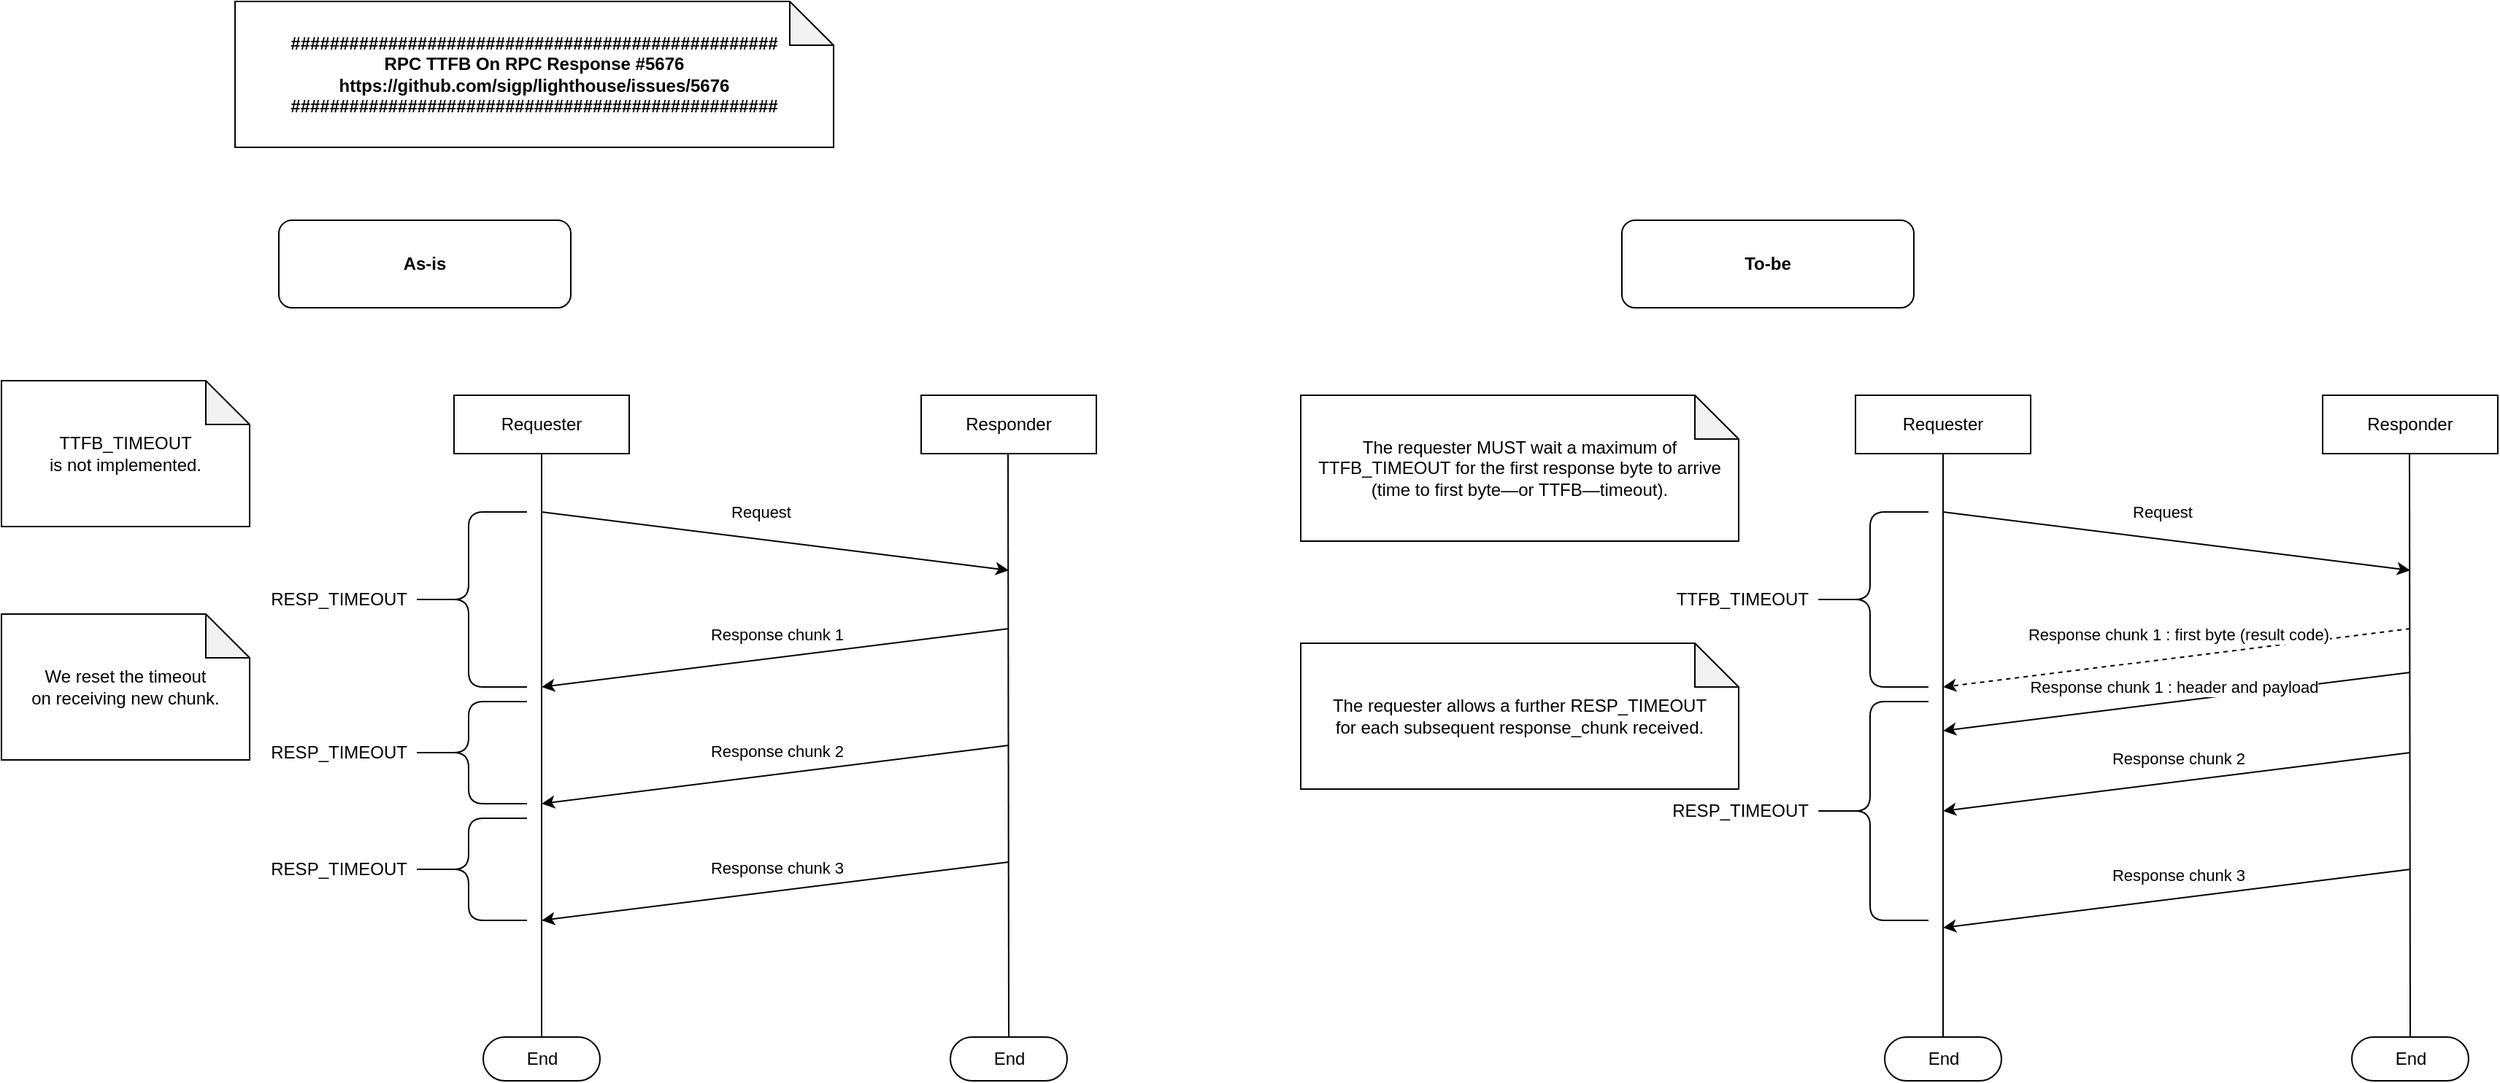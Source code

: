 <mxfile>
    <diagram id="T8pmpTCMuDaPm9wjzUCa" name="Page-1">
        <mxGraphModel dx="2569" dy="1401" grid="1" gridSize="10" guides="1" tooltips="1" connect="1" arrows="1" fold="1" page="0" pageScale="1" pageWidth="827" pageHeight="1169" background="none" math="0" shadow="0">
            <root>
                <mxCell id="0"/>
                <mxCell id="1" parent="0"/>
                <mxCell id="11" value="##################################################&lt;br&gt;RPC TTFB On RPC Response #5676&lt;br&gt;https://github.com/sigp/lighthouse/issues/5676&lt;br&gt;##################################################" style="shape=note;whiteSpace=wrap;html=1;backgroundOutline=1;darkOpacity=0.05;fontStyle=1" parent="1" vertex="1">
                    <mxGeometry x="10" y="10" width="410" height="100" as="geometry"/>
                </mxCell>
                <mxCell id="145" value="As-is" style="rounded=1;whiteSpace=wrap;html=1;fontStyle=1" parent="1" vertex="1">
                    <mxGeometry x="40" y="160" width="200" height="60" as="geometry"/>
                </mxCell>
                <mxCell id="146" value="To-be" style="rounded=1;whiteSpace=wrap;html=1;fontStyle=1" parent="1" vertex="1">
                    <mxGeometry x="960" y="160" width="200" height="60" as="geometry"/>
                </mxCell>
                <mxCell id="147" value="Requester" style="rounded=0;whiteSpace=wrap;html=1;fontStyle=0" vertex="1" parent="1">
                    <mxGeometry x="160" y="280" width="120" height="40" as="geometry"/>
                </mxCell>
                <mxCell id="148" value="Responder" style="rounded=0;whiteSpace=wrap;html=1;fontStyle=0" vertex="1" parent="1">
                    <mxGeometry x="480" y="280" width="120" height="40" as="geometry"/>
                </mxCell>
                <mxCell id="149" value="" style="endArrow=none;html=1;entryX=0.5;entryY=1;entryDx=0;entryDy=0;" edge="1" parent="1" target="147">
                    <mxGeometry width="50" height="50" relative="1" as="geometry">
                        <mxPoint x="220" y="720" as="sourcePoint"/>
                        <mxPoint x="270" y="430" as="targetPoint"/>
                    </mxGeometry>
                </mxCell>
                <mxCell id="150" value="" style="endArrow=none;html=1;entryX=0.5;entryY=1;entryDx=0;entryDy=0;" edge="1" parent="1">
                    <mxGeometry width="50" height="50" relative="1" as="geometry">
                        <mxPoint x="540" y="720" as="sourcePoint"/>
                        <mxPoint x="539.5" y="320" as="targetPoint"/>
                    </mxGeometry>
                </mxCell>
                <mxCell id="151" value="" style="endArrow=classic;html=1;" edge="1" parent="1">
                    <mxGeometry width="50" height="50" relative="1" as="geometry">
                        <mxPoint x="220" y="360" as="sourcePoint"/>
                        <mxPoint x="540" y="400" as="targetPoint"/>
                    </mxGeometry>
                </mxCell>
                <mxCell id="152" value="Request" style="edgeLabel;html=1;align=center;verticalAlign=middle;resizable=0;points=[];" vertex="1" connectable="0" parent="151">
                    <mxGeometry x="-0.158" y="2" relative="1" as="geometry">
                        <mxPoint x="15" y="-15" as="offset"/>
                    </mxGeometry>
                </mxCell>
                <mxCell id="153" value="" style="endArrow=classic;html=1;" edge="1" parent="1">
                    <mxGeometry width="50" height="50" relative="1" as="geometry">
                        <mxPoint x="540" y="440" as="sourcePoint"/>
                        <mxPoint x="220" y="480" as="targetPoint"/>
                    </mxGeometry>
                </mxCell>
                <mxCell id="154" value="Response chunk 1" style="edgeLabel;html=1;align=center;verticalAlign=middle;resizable=0;points=[];" vertex="1" connectable="0" parent="153">
                    <mxGeometry x="-0.158" y="2" relative="1" as="geometry">
                        <mxPoint x="-25" y="-15" as="offset"/>
                    </mxGeometry>
                </mxCell>
                <mxCell id="155" value="" style="endArrow=classic;html=1;" edge="1" parent="1">
                    <mxGeometry width="50" height="50" relative="1" as="geometry">
                        <mxPoint x="540" y="520" as="sourcePoint"/>
                        <mxPoint x="220" y="560" as="targetPoint"/>
                    </mxGeometry>
                </mxCell>
                <mxCell id="156" value="Response chunk 2" style="edgeLabel;html=1;align=center;verticalAlign=middle;resizable=0;points=[];" vertex="1" connectable="0" parent="155">
                    <mxGeometry x="-0.158" y="2" relative="1" as="geometry">
                        <mxPoint x="-25" y="-15" as="offset"/>
                    </mxGeometry>
                </mxCell>
                <mxCell id="157" value="" style="endArrow=classic;html=1;" edge="1" parent="1">
                    <mxGeometry width="50" height="50" relative="1" as="geometry">
                        <mxPoint x="540" y="600" as="sourcePoint"/>
                        <mxPoint x="220" y="640" as="targetPoint"/>
                    </mxGeometry>
                </mxCell>
                <mxCell id="158" value="Response chunk 3" style="edgeLabel;html=1;align=center;verticalAlign=middle;resizable=0;points=[];" vertex="1" connectable="0" parent="157">
                    <mxGeometry x="-0.158" y="2" relative="1" as="geometry">
                        <mxPoint x="-25" y="-15" as="offset"/>
                    </mxGeometry>
                </mxCell>
                <mxCell id="166" value="RESP_TIMEOUT" style="shape=curlyBracket;whiteSpace=wrap;html=1;rounded=1;labelPosition=left;verticalLabelPosition=middle;align=right;verticalAlign=middle;" vertex="1" parent="1">
                    <mxGeometry x="130" y="490" width="80" height="70" as="geometry"/>
                </mxCell>
                <mxCell id="167" value="RESP_TIMEOUT" style="shape=curlyBracket;whiteSpace=wrap;html=1;rounded=1;labelPosition=left;verticalLabelPosition=middle;align=right;verticalAlign=middle;" vertex="1" parent="1">
                    <mxGeometry x="130" y="360" width="80" height="120" as="geometry"/>
                </mxCell>
                <mxCell id="168" value="RESP_TIMEOUT" style="shape=curlyBracket;whiteSpace=wrap;html=1;rounded=1;labelPosition=left;verticalLabelPosition=middle;align=right;verticalAlign=middle;" vertex="1" parent="1">
                    <mxGeometry x="130" y="570" width="80" height="70" as="geometry"/>
                </mxCell>
                <mxCell id="170" value="We reset the timeout &lt;br&gt;on receiving new chunk." style="shape=note;whiteSpace=wrap;html=1;backgroundOutline=1;darkOpacity=0.05;" vertex="1" parent="1">
                    <mxGeometry x="-150" y="430" width="170" height="100" as="geometry"/>
                </mxCell>
                <mxCell id="172" value="TTFB_TIMEOUT&lt;br&gt;is not implemented." style="shape=note;whiteSpace=wrap;html=1;backgroundOutline=1;darkOpacity=0.05;" vertex="1" parent="1">
                    <mxGeometry x="-150" y="270" width="170" height="100" as="geometry"/>
                </mxCell>
                <mxCell id="173" value="Requester" style="rounded=0;whiteSpace=wrap;html=1;fontStyle=0" vertex="1" parent="1">
                    <mxGeometry x="1120" y="280" width="120" height="40" as="geometry"/>
                </mxCell>
                <mxCell id="174" value="Responder" style="rounded=0;whiteSpace=wrap;html=1;fontStyle=0" vertex="1" parent="1">
                    <mxGeometry x="1440" y="280" width="120" height="40" as="geometry"/>
                </mxCell>
                <mxCell id="175" value="" style="endArrow=none;html=1;entryX=0.5;entryY=1;entryDx=0;entryDy=0;" edge="1" parent="1" target="173">
                    <mxGeometry width="50" height="50" relative="1" as="geometry">
                        <mxPoint x="1180" y="720" as="sourcePoint"/>
                        <mxPoint x="1230" y="430" as="targetPoint"/>
                    </mxGeometry>
                </mxCell>
                <mxCell id="176" value="" style="endArrow=none;html=1;entryX=0.5;entryY=1;entryDx=0;entryDy=0;" edge="1" parent="1">
                    <mxGeometry width="50" height="50" relative="1" as="geometry">
                        <mxPoint x="1500" y="720" as="sourcePoint"/>
                        <mxPoint x="1499.5" y="320" as="targetPoint"/>
                    </mxGeometry>
                </mxCell>
                <mxCell id="177" value="" style="endArrow=classic;html=1;" edge="1" parent="1">
                    <mxGeometry width="50" height="50" relative="1" as="geometry">
                        <mxPoint x="1180" y="360" as="sourcePoint"/>
                        <mxPoint x="1500" y="400" as="targetPoint"/>
                    </mxGeometry>
                </mxCell>
                <mxCell id="178" value="Request" style="edgeLabel;html=1;align=center;verticalAlign=middle;resizable=0;points=[];" vertex="1" connectable="0" parent="177">
                    <mxGeometry x="-0.158" y="2" relative="1" as="geometry">
                        <mxPoint x="15" y="-15" as="offset"/>
                    </mxGeometry>
                </mxCell>
                <mxCell id="179" value="" style="endArrow=classic;html=1;dashed=1;" edge="1" parent="1">
                    <mxGeometry width="50" height="50" relative="1" as="geometry">
                        <mxPoint x="1500" y="440" as="sourcePoint"/>
                        <mxPoint x="1180" y="480" as="targetPoint"/>
                    </mxGeometry>
                </mxCell>
                <mxCell id="180" value="Response chunk 1 : first byte (result code)" style="edgeLabel;html=1;align=center;verticalAlign=middle;resizable=0;points=[];" vertex="1" connectable="0" parent="179">
                    <mxGeometry x="-0.158" y="2" relative="1" as="geometry">
                        <mxPoint x="-25" y="-15" as="offset"/>
                    </mxGeometry>
                </mxCell>
                <mxCell id="181" value="" style="endArrow=classic;html=1;" edge="1" parent="1">
                    <mxGeometry width="50" height="50" relative="1" as="geometry">
                        <mxPoint x="1500" y="525" as="sourcePoint"/>
                        <mxPoint x="1180" y="565" as="targetPoint"/>
                    </mxGeometry>
                </mxCell>
                <mxCell id="182" value="Response chunk 2" style="edgeLabel;html=1;align=center;verticalAlign=middle;resizable=0;points=[];" vertex="1" connectable="0" parent="181">
                    <mxGeometry x="-0.158" y="2" relative="1" as="geometry">
                        <mxPoint x="-25" y="-15" as="offset"/>
                    </mxGeometry>
                </mxCell>
                <mxCell id="183" value="" style="endArrow=classic;html=1;" edge="1" parent="1">
                    <mxGeometry width="50" height="50" relative="1" as="geometry">
                        <mxPoint x="1500" y="605" as="sourcePoint"/>
                        <mxPoint x="1180" y="645" as="targetPoint"/>
                    </mxGeometry>
                </mxCell>
                <mxCell id="184" value="Response chunk 3" style="edgeLabel;html=1;align=center;verticalAlign=middle;resizable=0;points=[];" vertex="1" connectable="0" parent="183">
                    <mxGeometry x="-0.158" y="2" relative="1" as="geometry">
                        <mxPoint x="-25" y="-15" as="offset"/>
                    </mxGeometry>
                </mxCell>
                <mxCell id="185" value="RESP_TIMEOUT" style="shape=curlyBracket;whiteSpace=wrap;html=1;rounded=1;labelPosition=left;verticalLabelPosition=middle;align=right;verticalAlign=middle;" vertex="1" parent="1">
                    <mxGeometry x="1090" y="490" width="80" height="150" as="geometry"/>
                </mxCell>
                <mxCell id="186" value="TTFB_TIMEOUT" style="shape=curlyBracket;whiteSpace=wrap;html=1;rounded=1;labelPosition=left;verticalLabelPosition=middle;align=right;verticalAlign=middle;" vertex="1" parent="1">
                    <mxGeometry x="1090" y="360" width="80" height="120" as="geometry"/>
                </mxCell>
                <mxCell id="188" value="" style="endArrow=classic;html=1;" edge="1" parent="1">
                    <mxGeometry width="50" height="50" relative="1" as="geometry">
                        <mxPoint x="1500" y="470" as="sourcePoint"/>
                        <mxPoint x="1180" y="510" as="targetPoint"/>
                    </mxGeometry>
                </mxCell>
                <mxCell id="189" value="Response chunk 1 : header and payload" style="edgeLabel;html=1;align=center;verticalAlign=middle;resizable=0;points=[];" vertex="1" connectable="0" parent="188">
                    <mxGeometry x="-0.158" y="2" relative="1" as="geometry">
                        <mxPoint x="-28" y="-9" as="offset"/>
                    </mxGeometry>
                </mxCell>
                <mxCell id="190" value="The requester MUST wait a maximum of TTFB_TIMEOUT for the first response byte to arrive (time to first byte—or TTFB—timeout)." style="shape=note;whiteSpace=wrap;html=1;backgroundOutline=1;darkOpacity=0.05;" vertex="1" parent="1">
                    <mxGeometry x="740" y="280" width="300" height="100" as="geometry"/>
                </mxCell>
                <mxCell id="191" value="The requester allows a further RESP_TIMEOUT &lt;br&gt;for each subsequent response_chunk received." style="shape=note;whiteSpace=wrap;html=1;backgroundOutline=1;darkOpacity=0.05;" vertex="1" parent="1">
                    <mxGeometry x="740" y="450" width="300" height="100" as="geometry"/>
                </mxCell>
                <mxCell id="192" value="End" style="html=1;dashed=0;whitespace=wrap;shape=mxgraph.dfd.start" vertex="1" parent="1">
                    <mxGeometry x="180" y="720" width="80" height="30" as="geometry"/>
                </mxCell>
                <mxCell id="193" value="End" style="html=1;dashed=0;whitespace=wrap;shape=mxgraph.dfd.start" vertex="1" parent="1">
                    <mxGeometry x="500" y="720" width="80" height="30" as="geometry"/>
                </mxCell>
                <mxCell id="194" value="End" style="html=1;dashed=0;whitespace=wrap;shape=mxgraph.dfd.start" vertex="1" parent="1">
                    <mxGeometry x="1140" y="720" width="80" height="30" as="geometry"/>
                </mxCell>
                <mxCell id="195" value="End" style="html=1;dashed=0;whitespace=wrap;shape=mxgraph.dfd.start" vertex="1" parent="1">
                    <mxGeometry x="1460" y="720" width="80" height="30" as="geometry"/>
                </mxCell>
            </root>
        </mxGraphModel>
    </diagram>
</mxfile>